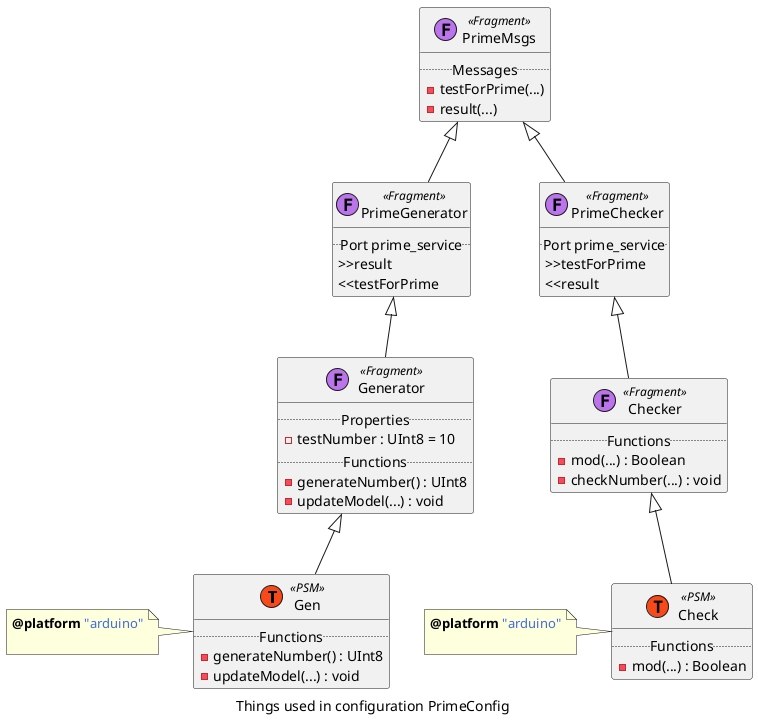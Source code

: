 @startuml
caption Things used in configuration PrimeConfig
class Gen <<(T,#F94918)PSM>> {
..Functions..
-generateNumber() : UInt8
-updateModel(...) : void
}
note left of Gen : <b>@platform</b> <color:royalBlue>"arduino"</color>\n
class Generator <<(F,#BC74ED)Fragment>> {
..Properties..
-testNumber : UInt8 = 10
..Functions..
-generateNumber() : UInt8
-updateModel(...) : void
}
class PrimeGenerator <<(F,#BC74ED)Fragment>> {
..Port prime_service..
>>result
<<testForPrime
}
class PrimeMsgs <<(F,#BC74ED)Fragment>> {
..Messages..
-testForPrime(...)
-result(...)
}
class Check <<(T,#F94918)PSM>> {
..Functions..
-mod(...) : Boolean
}
note left of Check : <b>@platform</b> <color:royalBlue>"arduino"</color>\n
class Checker <<(F,#BC74ED)Fragment>> {
..Functions..
-mod(...) : Boolean
-checkNumber(...) : void
}
class PrimeChecker <<(F,#BC74ED)Fragment>> {
..Port prime_service..
>>testForPrime
<<result
}
Generator <|-- Gen
PrimeGenerator <|-- Generator
PrimeMsgs <|-- PrimeGenerator
Checker <|-- Check
PrimeChecker <|-- Checker
PrimeMsgs <|-- PrimeChecker
@enduml